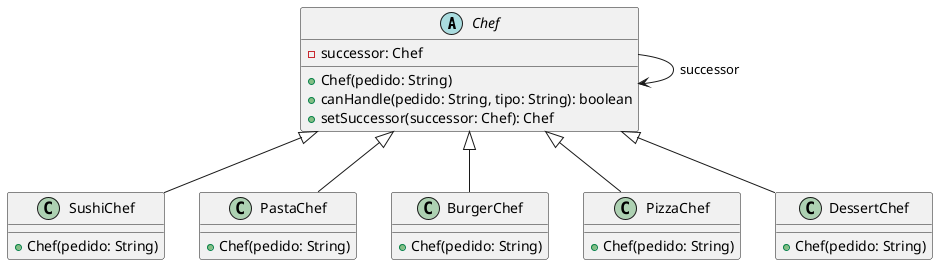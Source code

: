 @startuml

abstract class Chef {
    +Chef(pedido: String)
    -successor: Chef
    +canHandle(pedido: String, tipo: String): boolean
    +setSuccessor(successor: Chef): Chef
}

class SushiChef {
    +Chef(pedido: String)
}

class PastaChef {
    +Chef(pedido: String)
}

class BurgerChef {
    +Chef(pedido: String)
}

class PizzaChef {
    +Chef(pedido: String)
}

class DessertChef {
    +Chef(pedido: String)
}

Chef <|-- SushiChef
Chef <|-- PastaChef
Chef <|-- BurgerChef
Chef <|-- PizzaChef
Chef <|-- DessertChef

Chef --> Chef : successor

@enduml

